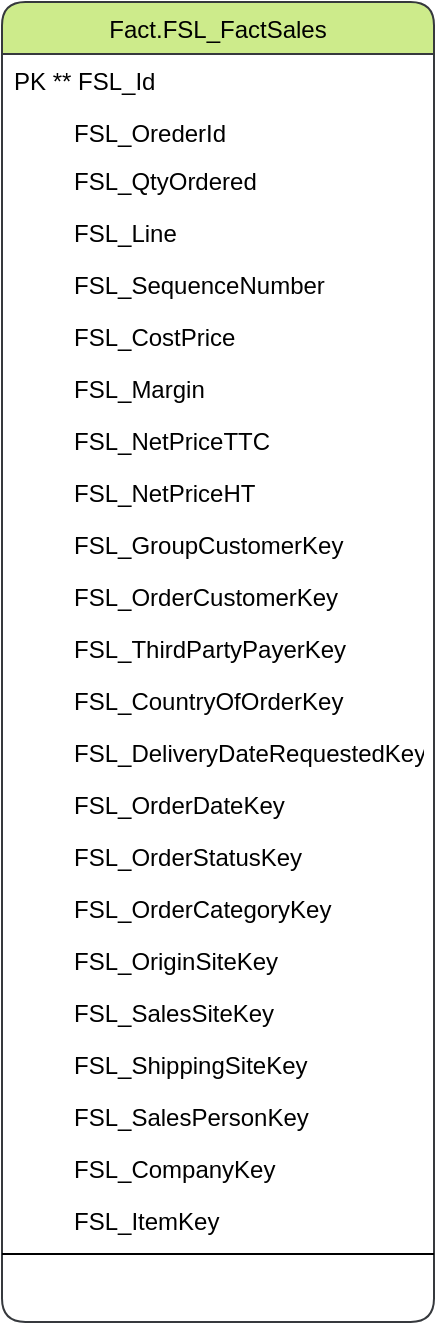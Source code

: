 <mxfile version="21.2.3" type="github">
  <diagram id="C5RBs43oDa-KdzZeNtuy" name="Page-1">
    <mxGraphModel dx="1100" dy="647" grid="1" gridSize="10" guides="0" tooltips="1" connect="1" arrows="1" fold="1" page="1" pageScale="1" pageWidth="827" pageHeight="1169" math="0" shadow="0">
      <root>
        <mxCell id="WIyWlLk6GJQsqaUBKTNV-0" />
        <mxCell id="WIyWlLk6GJQsqaUBKTNV-1" parent="WIyWlLk6GJQsqaUBKTNV-0" />
        <mxCell id="yMNnYsmY4ad9jijK5Zf2-32" value="Fact.FSL_FactSales" style="swimlane;fontStyle=0;align=center;verticalAlign=top;childLayout=stackLayout;horizontal=1;startSize=26;horizontalStack=0;resizeParent=1;resizeLast=0;collapsible=1;marginBottom=0;rounded=1;shadow=0;strokeWidth=1;fillStyle=auto;fillColor=#cdeb8b;strokeColor=#36393d;" parent="WIyWlLk6GJQsqaUBKTNV-1" vertex="1">
          <mxGeometry x="270" y="240" width="216" height="660" as="geometry">
            <mxRectangle x="550" y="140" width="160" height="26" as="alternateBounds" />
          </mxGeometry>
        </mxCell>
        <mxCell id="yMNnYsmY4ad9jijK5Zf2-33" value="PK ** FSL_Id" style="text;align=left;verticalAlign=top;spacingLeft=4;spacingRight=4;overflow=hidden;rotatable=0;points=[[0,0.5],[1,0.5]];portConstraint=eastwest;" parent="yMNnYsmY4ad9jijK5Zf2-32" vertex="1">
          <mxGeometry y="26" width="216" height="26" as="geometry" />
        </mxCell>
        <mxCell id="yMNnYsmY4ad9jijK5Zf2-96" value="         FSL_OrederId" style="text;align=left;verticalAlign=top;spacingLeft=4;spacingRight=4;overflow=hidden;rotatable=0;points=[[0,0.5],[1,0.5]];portConstraint=eastwest;rounded=0;shadow=0;html=0;" parent="yMNnYsmY4ad9jijK5Zf2-32" vertex="1">
          <mxGeometry y="52" width="216" height="24" as="geometry" />
        </mxCell>
        <mxCell id="yMNnYsmY4ad9jijK5Zf2-80" value="         FSL_QtyOrdered " style="text;align=left;verticalAlign=top;spacingLeft=4;spacingRight=4;overflow=hidden;rotatable=0;points=[[0,0.5],[1,0.5]];portConstraint=eastwest;rounded=0;shadow=0;html=0;" parent="yMNnYsmY4ad9jijK5Zf2-32" vertex="1">
          <mxGeometry y="76" width="216" height="26" as="geometry" />
        </mxCell>
        <mxCell id="yMNnYsmY4ad9jijK5Zf2-84" value="         FSL_Line " style="text;align=left;verticalAlign=top;spacingLeft=4;spacingRight=4;overflow=hidden;rotatable=0;points=[[0,0.5],[1,0.5]];portConstraint=eastwest;rounded=0;shadow=0;html=0;" parent="yMNnYsmY4ad9jijK5Zf2-32" vertex="1">
          <mxGeometry y="102" width="216" height="26" as="geometry" />
        </mxCell>
        <mxCell id="yMNnYsmY4ad9jijK5Zf2-85" value="         FSL_SequenceNumber " style="text;align=left;verticalAlign=top;spacingLeft=4;spacingRight=4;overflow=hidden;rotatable=0;points=[[0,0.5],[1,0.5]];portConstraint=eastwest;rounded=0;shadow=0;html=0;" parent="yMNnYsmY4ad9jijK5Zf2-32" vertex="1">
          <mxGeometry y="128" width="216" height="26" as="geometry" />
        </mxCell>
        <mxCell id="yMNnYsmY4ad9jijK5Zf2-90" value="         FSL_CostPrice " style="text;align=left;verticalAlign=top;spacingLeft=4;spacingRight=4;overflow=hidden;rotatable=0;points=[[0,0.5],[1,0.5]];portConstraint=eastwest;rounded=0;shadow=0;html=0;" parent="yMNnYsmY4ad9jijK5Zf2-32" vertex="1">
          <mxGeometry y="154" width="216" height="26" as="geometry" />
        </mxCell>
        <mxCell id="yMNnYsmY4ad9jijK5Zf2-91" value="         FSL_Margin" style="text;align=left;verticalAlign=top;spacingLeft=4;spacingRight=4;overflow=hidden;rotatable=0;points=[[0,0.5],[1,0.5]];portConstraint=eastwest;rounded=0;shadow=0;html=0;" parent="yMNnYsmY4ad9jijK5Zf2-32" vertex="1">
          <mxGeometry y="180" width="216" height="26" as="geometry" />
        </mxCell>
        <mxCell id="yMNnYsmY4ad9jijK5Zf2-92" value="         FSL_NetPriceTTC " style="text;align=left;verticalAlign=top;spacingLeft=4;spacingRight=4;overflow=hidden;rotatable=0;points=[[0,0.5],[1,0.5]];portConstraint=eastwest;rounded=0;shadow=0;html=0;" parent="yMNnYsmY4ad9jijK5Zf2-32" vertex="1">
          <mxGeometry y="206" width="216" height="26" as="geometry" />
        </mxCell>
        <mxCell id="yMNnYsmY4ad9jijK5Zf2-93" value="         FSL_NetPriceHT " style="text;align=left;verticalAlign=top;spacingLeft=4;spacingRight=4;overflow=hidden;rotatable=0;points=[[0,0.5],[1,0.5]];portConstraint=eastwest;rounded=0;shadow=0;html=0;" parent="yMNnYsmY4ad9jijK5Zf2-32" vertex="1">
          <mxGeometry y="232" width="216" height="26" as="geometry" />
        </mxCell>
        <mxCell id="yMNnYsmY4ad9jijK5Zf2-46" value="         FSL_GroupCustomerKey" style="text;align=left;verticalAlign=top;spacingLeft=4;spacingRight=4;overflow=hidden;rotatable=0;points=[[0,0.5],[1,0.5]];portConstraint=eastwest;rounded=0;shadow=0;html=0;" parent="yMNnYsmY4ad9jijK5Zf2-32" vertex="1">
          <mxGeometry y="258" width="216" height="26" as="geometry" />
        </mxCell>
        <mxCell id="yMNnYsmY4ad9jijK5Zf2-48" value="         FSL_OrderCustomerKey" style="text;align=left;verticalAlign=top;spacingLeft=4;spacingRight=4;overflow=hidden;rotatable=0;points=[[0,0.5],[1,0.5]];portConstraint=eastwest;rounded=0;shadow=0;html=0;" parent="yMNnYsmY4ad9jijK5Zf2-32" vertex="1">
          <mxGeometry y="284" width="216" height="26" as="geometry" />
        </mxCell>
        <mxCell id="yMNnYsmY4ad9jijK5Zf2-49" value="         FSL_ThirdPartyPayerKey" style="text;align=left;verticalAlign=top;spacingLeft=4;spacingRight=4;overflow=hidden;rotatable=0;points=[[0,0.5],[1,0.5]];portConstraint=eastwest;rounded=0;shadow=0;html=0;" parent="yMNnYsmY4ad9jijK5Zf2-32" vertex="1">
          <mxGeometry y="310" width="216" height="26" as="geometry" />
        </mxCell>
        <mxCell id="yMNnYsmY4ad9jijK5Zf2-51" value="         FSL_CountryOfOrderKey" style="text;align=left;verticalAlign=top;spacingLeft=4;spacingRight=4;overflow=hidden;rotatable=0;points=[[0,0.5],[1,0.5]];portConstraint=eastwest;rounded=0;shadow=0;html=0;" parent="yMNnYsmY4ad9jijK5Zf2-32" vertex="1">
          <mxGeometry y="336" width="216" height="26" as="geometry" />
        </mxCell>
        <mxCell id="yMNnYsmY4ad9jijK5Zf2-56" value="         FSL_DeliveryDateRequestedKey" style="text;align=left;verticalAlign=top;spacingLeft=4;spacingRight=4;overflow=hidden;rotatable=0;points=[[0,0.5],[1,0.5]];portConstraint=eastwest;rounded=0;shadow=0;html=0;" parent="yMNnYsmY4ad9jijK5Zf2-32" vertex="1">
          <mxGeometry y="362" width="216" height="26" as="geometry" />
        </mxCell>
        <mxCell id="yMNnYsmY4ad9jijK5Zf2-58" value="         FSL_OrderDateKey" style="text;align=left;verticalAlign=top;spacingLeft=4;spacingRight=4;overflow=hidden;rotatable=0;points=[[0,0.5],[1,0.5]];portConstraint=eastwest;rounded=0;shadow=0;html=0;" parent="yMNnYsmY4ad9jijK5Zf2-32" vertex="1">
          <mxGeometry y="388" width="216" height="26" as="geometry" />
        </mxCell>
        <mxCell id="yMNnYsmY4ad9jijK5Zf2-70" value="         FSL_OrderStatusKey" style="text;align=left;verticalAlign=top;spacingLeft=4;spacingRight=4;overflow=hidden;rotatable=0;points=[[0,0.5],[1,0.5]];portConstraint=eastwest;rounded=0;shadow=0;html=0;" parent="yMNnYsmY4ad9jijK5Zf2-32" vertex="1">
          <mxGeometry y="414" width="216" height="26" as="geometry" />
        </mxCell>
        <mxCell id="yMNnYsmY4ad9jijK5Zf2-71" value="         FSL_OrderCategoryKey" style="text;align=left;verticalAlign=top;spacingLeft=4;spacingRight=4;overflow=hidden;rotatable=0;points=[[0,0.5],[1,0.5]];portConstraint=eastwest;rounded=0;shadow=0;html=0;" parent="yMNnYsmY4ad9jijK5Zf2-32" vertex="1">
          <mxGeometry y="440" width="216" height="26" as="geometry" />
        </mxCell>
        <mxCell id="yMNnYsmY4ad9jijK5Zf2-72" value="         FSL_OriginSiteKey" style="text;align=left;verticalAlign=top;spacingLeft=4;spacingRight=4;overflow=hidden;rotatable=0;points=[[0,0.5],[1,0.5]];portConstraint=eastwest;rounded=0;shadow=0;html=0;" parent="yMNnYsmY4ad9jijK5Zf2-32" vertex="1">
          <mxGeometry y="466" width="216" height="26" as="geometry" />
        </mxCell>
        <mxCell id="yMNnYsmY4ad9jijK5Zf2-73" value="         FSL_SalesSiteKey" style="text;align=left;verticalAlign=top;spacingLeft=4;spacingRight=4;overflow=hidden;rotatable=0;points=[[0,0.5],[1,0.5]];portConstraint=eastwest;rounded=0;shadow=0;html=0;" parent="yMNnYsmY4ad9jijK5Zf2-32" vertex="1">
          <mxGeometry y="492" width="216" height="26" as="geometry" />
        </mxCell>
        <mxCell id="yMNnYsmY4ad9jijK5Zf2-74" value="         FSL_ShippingSiteKey" style="text;align=left;verticalAlign=top;spacingLeft=4;spacingRight=4;overflow=hidden;rotatable=0;points=[[0,0.5],[1,0.5]];portConstraint=eastwest;rounded=0;shadow=0;html=0;" parent="yMNnYsmY4ad9jijK5Zf2-32" vertex="1">
          <mxGeometry y="518" width="216" height="26" as="geometry" />
        </mxCell>
        <mxCell id="yMNnYsmY4ad9jijK5Zf2-75" value="         FSL_SalesPersonKey" style="text;align=left;verticalAlign=top;spacingLeft=4;spacingRight=4;overflow=hidden;rotatable=0;points=[[0,0.5],[1,0.5]];portConstraint=eastwest;rounded=0;shadow=0;html=0;" parent="yMNnYsmY4ad9jijK5Zf2-32" vertex="1">
          <mxGeometry y="544" width="216" height="26" as="geometry" />
        </mxCell>
        <mxCell id="yMNnYsmY4ad9jijK5Zf2-76" value="         FSL_CompanyKey" style="text;align=left;verticalAlign=top;spacingLeft=4;spacingRight=4;overflow=hidden;rotatable=0;points=[[0,0.5],[1,0.5]];portConstraint=eastwest;rounded=0;shadow=0;html=0;" parent="yMNnYsmY4ad9jijK5Zf2-32" vertex="1">
          <mxGeometry y="570" width="216" height="26" as="geometry" />
        </mxCell>
        <mxCell id="yMNnYsmY4ad9jijK5Zf2-88" value="         FSL_ItemKey " style="text;align=left;verticalAlign=top;spacingLeft=4;spacingRight=4;overflow=hidden;rotatable=0;points=[[0,0.5],[1,0.5]];portConstraint=eastwest;rounded=0;shadow=0;html=0;" parent="yMNnYsmY4ad9jijK5Zf2-32" vertex="1">
          <mxGeometry y="596" width="216" height="26" as="geometry" />
        </mxCell>
        <mxCell id="yMNnYsmY4ad9jijK5Zf2-87" value="" style="line;html=1;strokeWidth=1;align=left;verticalAlign=middle;spacingTop=-1;spacingLeft=3;spacingRight=3;rotatable=0;labelPosition=right;points=[];portConstraint=eastwest;" parent="yMNnYsmY4ad9jijK5Zf2-32" vertex="1">
          <mxGeometry y="622" width="216" height="8" as="geometry" />
        </mxCell>
      </root>
    </mxGraphModel>
  </diagram>
</mxfile>

